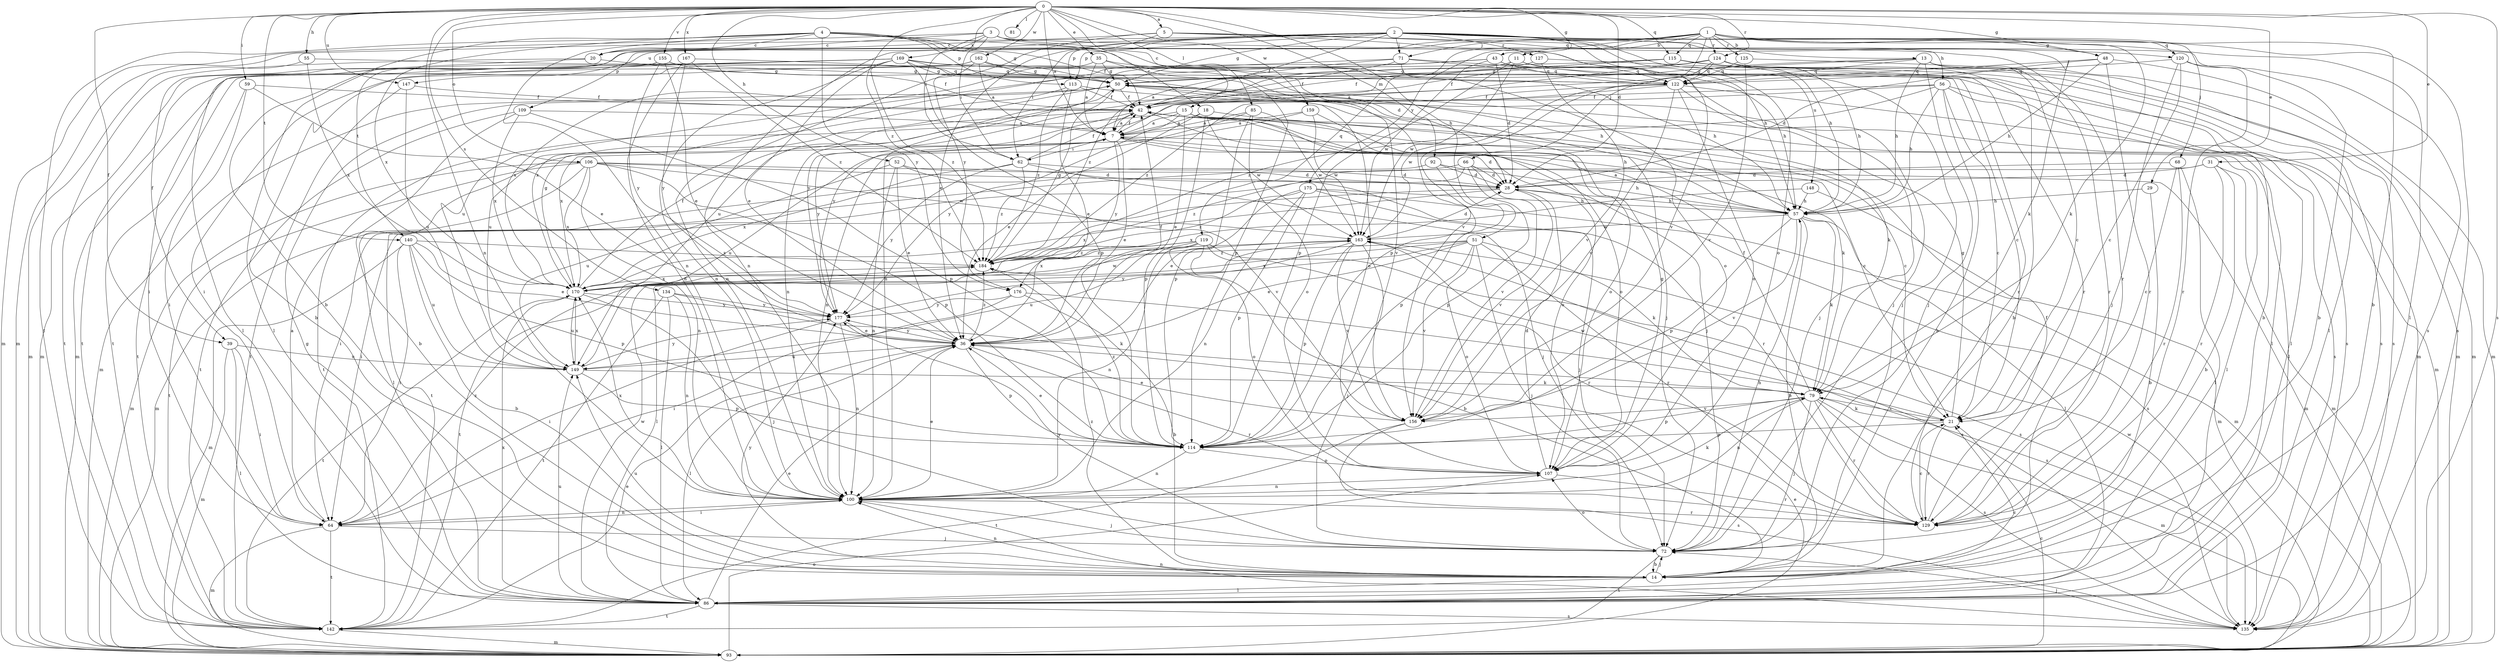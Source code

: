 strict digraph  {
0;
1;
2;
3;
4;
5;
7;
11;
13;
14;
15;
18;
20;
21;
28;
29;
31;
35;
36;
39;
42;
43;
48;
50;
51;
52;
55;
56;
57;
59;
62;
64;
66;
68;
71;
72;
79;
81;
85;
86;
92;
93;
100;
106;
107;
109;
113;
114;
115;
119;
120;
122;
124;
125;
127;
129;
134;
135;
140;
142;
147;
148;
149;
155;
156;
159;
162;
163;
167;
169;
170;
175;
176;
177;
184;
0 -> 5  [label=a];
0 -> 7  [label=a];
0 -> 15  [label=c];
0 -> 28  [label=d];
0 -> 29  [label=e];
0 -> 31  [label=e];
0 -> 35  [label=e];
0 -> 39  [label=f];
0 -> 43  [label=g];
0 -> 48  [label=g];
0 -> 51  [label=h];
0 -> 52  [label=h];
0 -> 55  [label=h];
0 -> 59  [label=i];
0 -> 62  [label=i];
0 -> 81  [label=l];
0 -> 85  [label=l];
0 -> 92  [label=m];
0 -> 100  [label=n];
0 -> 106  [label=o];
0 -> 115  [label=q];
0 -> 124  [label=r];
0 -> 134  [label=s];
0 -> 135  [label=s];
0 -> 140  [label=t];
0 -> 147  [label=u];
0 -> 155  [label=v];
0 -> 159  [label=w];
0 -> 162  [label=w];
0 -> 167  [label=x];
0 -> 184  [label=z];
1 -> 11  [label=b];
1 -> 13  [label=b];
1 -> 14  [label=b];
1 -> 48  [label=g];
1 -> 66  [label=j];
1 -> 68  [label=j];
1 -> 71  [label=j];
1 -> 79  [label=k];
1 -> 100  [label=n];
1 -> 115  [label=q];
1 -> 119  [label=q];
1 -> 120  [label=q];
1 -> 124  [label=r];
1 -> 125  [label=r];
1 -> 147  [label=u];
1 -> 175  [label=y];
2 -> 36  [label=e];
2 -> 39  [label=f];
2 -> 42  [label=f];
2 -> 50  [label=g];
2 -> 56  [label=h];
2 -> 57  [label=h];
2 -> 62  [label=i];
2 -> 71  [label=j];
2 -> 79  [label=k];
2 -> 86  [label=l];
2 -> 93  [label=m];
2 -> 107  [label=o];
2 -> 109  [label=p];
2 -> 113  [label=p];
2 -> 127  [label=r];
2 -> 135  [label=s];
2 -> 148  [label=u];
3 -> 18  [label=c];
3 -> 20  [label=c];
3 -> 57  [label=h];
3 -> 62  [label=i];
3 -> 93  [label=m];
3 -> 129  [label=r];
3 -> 140  [label=t];
3 -> 169  [label=x];
4 -> 14  [label=b];
4 -> 20  [label=c];
4 -> 28  [label=d];
4 -> 42  [label=f];
4 -> 50  [label=g];
4 -> 100  [label=n];
4 -> 113  [label=p];
4 -> 142  [label=t];
4 -> 156  [label=v];
4 -> 170  [label=x];
4 -> 176  [label=y];
5 -> 20  [label=c];
5 -> 113  [label=p];
5 -> 120  [label=q];
5 -> 135  [label=s];
5 -> 156  [label=v];
5 -> 176  [label=y];
7 -> 28  [label=d];
7 -> 36  [label=e];
7 -> 42  [label=f];
7 -> 62  [label=i];
7 -> 86  [label=l];
7 -> 107  [label=o];
7 -> 149  [label=u];
7 -> 176  [label=y];
11 -> 114  [label=p];
11 -> 122  [label=q];
11 -> 129  [label=r];
11 -> 163  [label=w];
11 -> 184  [label=z];
13 -> 50  [label=g];
13 -> 57  [label=h];
13 -> 72  [label=j];
13 -> 93  [label=m];
13 -> 122  [label=q];
13 -> 129  [label=r];
13 -> 135  [label=s];
13 -> 177  [label=y];
14 -> 72  [label=j];
14 -> 86  [label=l];
14 -> 100  [label=n];
14 -> 149  [label=u];
14 -> 177  [label=y];
14 -> 184  [label=z];
15 -> 7  [label=a];
15 -> 36  [label=e];
15 -> 79  [label=k];
15 -> 86  [label=l];
15 -> 107  [label=o];
15 -> 142  [label=t];
15 -> 177  [label=y];
18 -> 7  [label=a];
18 -> 21  [label=c];
18 -> 36  [label=e];
18 -> 114  [label=p];
18 -> 163  [label=w];
20 -> 50  [label=g];
20 -> 86  [label=l];
20 -> 142  [label=t];
21 -> 50  [label=g];
21 -> 79  [label=k];
21 -> 114  [label=p];
21 -> 129  [label=r];
21 -> 163  [label=w];
28 -> 57  [label=h];
28 -> 64  [label=i];
28 -> 135  [label=s];
28 -> 156  [label=v];
28 -> 170  [label=x];
29 -> 14  [label=b];
29 -> 57  [label=h];
31 -> 14  [label=b];
31 -> 28  [label=d];
31 -> 93  [label=m];
31 -> 129  [label=r];
31 -> 142  [label=t];
35 -> 7  [label=a];
35 -> 50  [label=g];
35 -> 114  [label=p];
35 -> 129  [label=r];
35 -> 170  [label=x];
36 -> 42  [label=f];
36 -> 86  [label=l];
36 -> 114  [label=p];
36 -> 129  [label=r];
36 -> 149  [label=u];
36 -> 177  [label=y];
36 -> 184  [label=z];
39 -> 64  [label=i];
39 -> 86  [label=l];
39 -> 93  [label=m];
39 -> 149  [label=u];
42 -> 7  [label=a];
42 -> 21  [label=c];
42 -> 57  [label=h];
42 -> 72  [label=j];
42 -> 177  [label=y];
43 -> 28  [label=d];
43 -> 57  [label=h];
43 -> 122  [label=q];
43 -> 149  [label=u];
43 -> 163  [label=w];
43 -> 170  [label=x];
48 -> 28  [label=d];
48 -> 57  [label=h];
48 -> 93  [label=m];
48 -> 122  [label=q];
48 -> 129  [label=r];
50 -> 42  [label=f];
50 -> 72  [label=j];
50 -> 79  [label=k];
50 -> 93  [label=m];
50 -> 100  [label=n];
50 -> 156  [label=v];
51 -> 36  [label=e];
51 -> 72  [label=j];
51 -> 79  [label=k];
51 -> 86  [label=l];
51 -> 107  [label=o];
51 -> 129  [label=r];
51 -> 156  [label=v];
51 -> 170  [label=x];
51 -> 184  [label=z];
52 -> 28  [label=d];
52 -> 36  [label=e];
52 -> 100  [label=n];
52 -> 149  [label=u];
52 -> 156  [label=v];
55 -> 93  [label=m];
55 -> 122  [label=q];
55 -> 170  [label=x];
56 -> 14  [label=b];
56 -> 21  [label=c];
56 -> 42  [label=f];
56 -> 57  [label=h];
56 -> 86  [label=l];
56 -> 135  [label=s];
56 -> 177  [label=y];
56 -> 184  [label=z];
57 -> 7  [label=a];
57 -> 14  [label=b];
57 -> 79  [label=k];
57 -> 86  [label=l];
57 -> 114  [label=p];
57 -> 156  [label=v];
57 -> 163  [label=w];
59 -> 36  [label=e];
59 -> 42  [label=f];
59 -> 64  [label=i];
59 -> 142  [label=t];
62 -> 28  [label=d];
62 -> 42  [label=f];
62 -> 72  [label=j];
62 -> 170  [label=x];
62 -> 177  [label=y];
62 -> 184  [label=z];
64 -> 7  [label=a];
64 -> 72  [label=j];
64 -> 93  [label=m];
64 -> 100  [label=n];
64 -> 142  [label=t];
64 -> 184  [label=z];
66 -> 28  [label=d];
66 -> 64  [label=i];
66 -> 93  [label=m];
66 -> 114  [label=p];
66 -> 156  [label=v];
66 -> 184  [label=z];
68 -> 21  [label=c];
68 -> 28  [label=d];
68 -> 86  [label=l];
68 -> 129  [label=r];
71 -> 7  [label=a];
71 -> 42  [label=f];
71 -> 72  [label=j];
71 -> 100  [label=n];
71 -> 107  [label=o];
71 -> 122  [label=q];
72 -> 14  [label=b];
72 -> 57  [label=h];
72 -> 107  [label=o];
72 -> 142  [label=t];
72 -> 177  [label=y];
79 -> 21  [label=c];
79 -> 42  [label=f];
79 -> 72  [label=j];
79 -> 93  [label=m];
79 -> 100  [label=n];
79 -> 114  [label=p];
79 -> 129  [label=r];
79 -> 135  [label=s];
79 -> 156  [label=v];
85 -> 7  [label=a];
85 -> 100  [label=n];
85 -> 107  [label=o];
85 -> 114  [label=p];
85 -> 163  [label=w];
86 -> 21  [label=c];
86 -> 36  [label=e];
86 -> 50  [label=g];
86 -> 135  [label=s];
86 -> 142  [label=t];
86 -> 149  [label=u];
86 -> 163  [label=w];
86 -> 170  [label=x];
92 -> 28  [label=d];
92 -> 57  [label=h];
92 -> 93  [label=m];
92 -> 114  [label=p];
93 -> 21  [label=c];
93 -> 36  [label=e];
93 -> 107  [label=o];
100 -> 36  [label=e];
100 -> 64  [label=i];
100 -> 72  [label=j];
100 -> 79  [label=k];
100 -> 129  [label=r];
100 -> 170  [label=x];
106 -> 28  [label=d];
106 -> 86  [label=l];
106 -> 93  [label=m];
106 -> 100  [label=n];
106 -> 114  [label=p];
106 -> 129  [label=r];
106 -> 142  [label=t];
106 -> 163  [label=w];
106 -> 170  [label=x];
107 -> 28  [label=d];
107 -> 50  [label=g];
107 -> 100  [label=n];
107 -> 129  [label=r];
109 -> 7  [label=a];
109 -> 14  [label=b];
109 -> 114  [label=p];
109 -> 142  [label=t];
109 -> 170  [label=x];
113 -> 36  [label=e];
113 -> 42  [label=f];
113 -> 86  [label=l];
113 -> 149  [label=u];
113 -> 184  [label=z];
114 -> 36  [label=e];
114 -> 100  [label=n];
114 -> 107  [label=o];
114 -> 184  [label=z];
115 -> 14  [label=b];
115 -> 42  [label=f];
115 -> 50  [label=g];
115 -> 64  [label=i];
115 -> 72  [label=j];
115 -> 86  [label=l];
119 -> 14  [label=b];
119 -> 100  [label=n];
119 -> 107  [label=o];
119 -> 129  [label=r];
119 -> 135  [label=s];
119 -> 142  [label=t];
119 -> 149  [label=u];
119 -> 170  [label=x];
119 -> 184  [label=z];
120 -> 14  [label=b];
120 -> 21  [label=c];
120 -> 72  [label=j];
120 -> 122  [label=q];
120 -> 129  [label=r];
122 -> 42  [label=f];
122 -> 72  [label=j];
122 -> 93  [label=m];
122 -> 107  [label=o];
122 -> 156  [label=v];
122 -> 163  [label=w];
122 -> 184  [label=z];
124 -> 7  [label=a];
124 -> 14  [label=b];
124 -> 42  [label=f];
124 -> 57  [label=h];
124 -> 93  [label=m];
124 -> 114  [label=p];
124 -> 122  [label=q];
124 -> 135  [label=s];
124 -> 149  [label=u];
125 -> 21  [label=c];
125 -> 122  [label=q];
125 -> 156  [label=v];
127 -> 50  [label=g];
127 -> 93  [label=m];
127 -> 156  [label=v];
129 -> 21  [label=c];
129 -> 42  [label=f];
134 -> 79  [label=k];
134 -> 86  [label=l];
134 -> 100  [label=n];
134 -> 142  [label=t];
134 -> 177  [label=y];
135 -> 72  [label=j];
135 -> 100  [label=n];
135 -> 163  [label=w];
140 -> 14  [label=b];
140 -> 36  [label=e];
140 -> 64  [label=i];
140 -> 93  [label=m];
140 -> 114  [label=p];
140 -> 149  [label=u];
140 -> 184  [label=z];
142 -> 36  [label=e];
142 -> 93  [label=m];
147 -> 42  [label=f];
147 -> 142  [label=t];
147 -> 149  [label=u];
148 -> 57  [label=h];
148 -> 93  [label=m];
148 -> 170  [label=x];
149 -> 79  [label=k];
149 -> 114  [label=p];
149 -> 170  [label=x];
149 -> 177  [label=y];
155 -> 36  [label=e];
155 -> 42  [label=f];
155 -> 50  [label=g];
155 -> 86  [label=l];
155 -> 93  [label=m];
155 -> 177  [label=y];
156 -> 36  [label=e];
156 -> 135  [label=s];
156 -> 142  [label=t];
159 -> 7  [label=a];
159 -> 107  [label=o];
159 -> 163  [label=w];
159 -> 170  [label=x];
162 -> 7  [label=a];
162 -> 50  [label=g];
162 -> 57  [label=h];
162 -> 93  [label=m];
162 -> 100  [label=n];
162 -> 135  [label=s];
162 -> 142  [label=t];
163 -> 28  [label=d];
163 -> 72  [label=j];
163 -> 114  [label=p];
163 -> 135  [label=s];
163 -> 156  [label=v];
163 -> 177  [label=y];
163 -> 184  [label=z];
167 -> 100  [label=n];
167 -> 122  [label=q];
167 -> 177  [label=y];
167 -> 184  [label=z];
169 -> 14  [label=b];
169 -> 21  [label=c];
169 -> 36  [label=e];
169 -> 50  [label=g];
169 -> 57  [label=h];
169 -> 64  [label=i];
169 -> 100  [label=n];
169 -> 107  [label=o];
169 -> 114  [label=p];
169 -> 142  [label=t];
169 -> 184  [label=z];
170 -> 42  [label=f];
170 -> 50  [label=g];
170 -> 72  [label=j];
170 -> 142  [label=t];
170 -> 149  [label=u];
170 -> 163  [label=w];
170 -> 177  [label=y];
175 -> 36  [label=e];
175 -> 57  [label=h];
175 -> 72  [label=j];
175 -> 93  [label=m];
175 -> 100  [label=n];
175 -> 114  [label=p];
175 -> 184  [label=z];
176 -> 14  [label=b];
176 -> 64  [label=i];
176 -> 135  [label=s];
176 -> 177  [label=y];
177 -> 36  [label=e];
177 -> 64  [label=i];
177 -> 100  [label=n];
184 -> 50  [label=g];
184 -> 170  [label=x];
}
